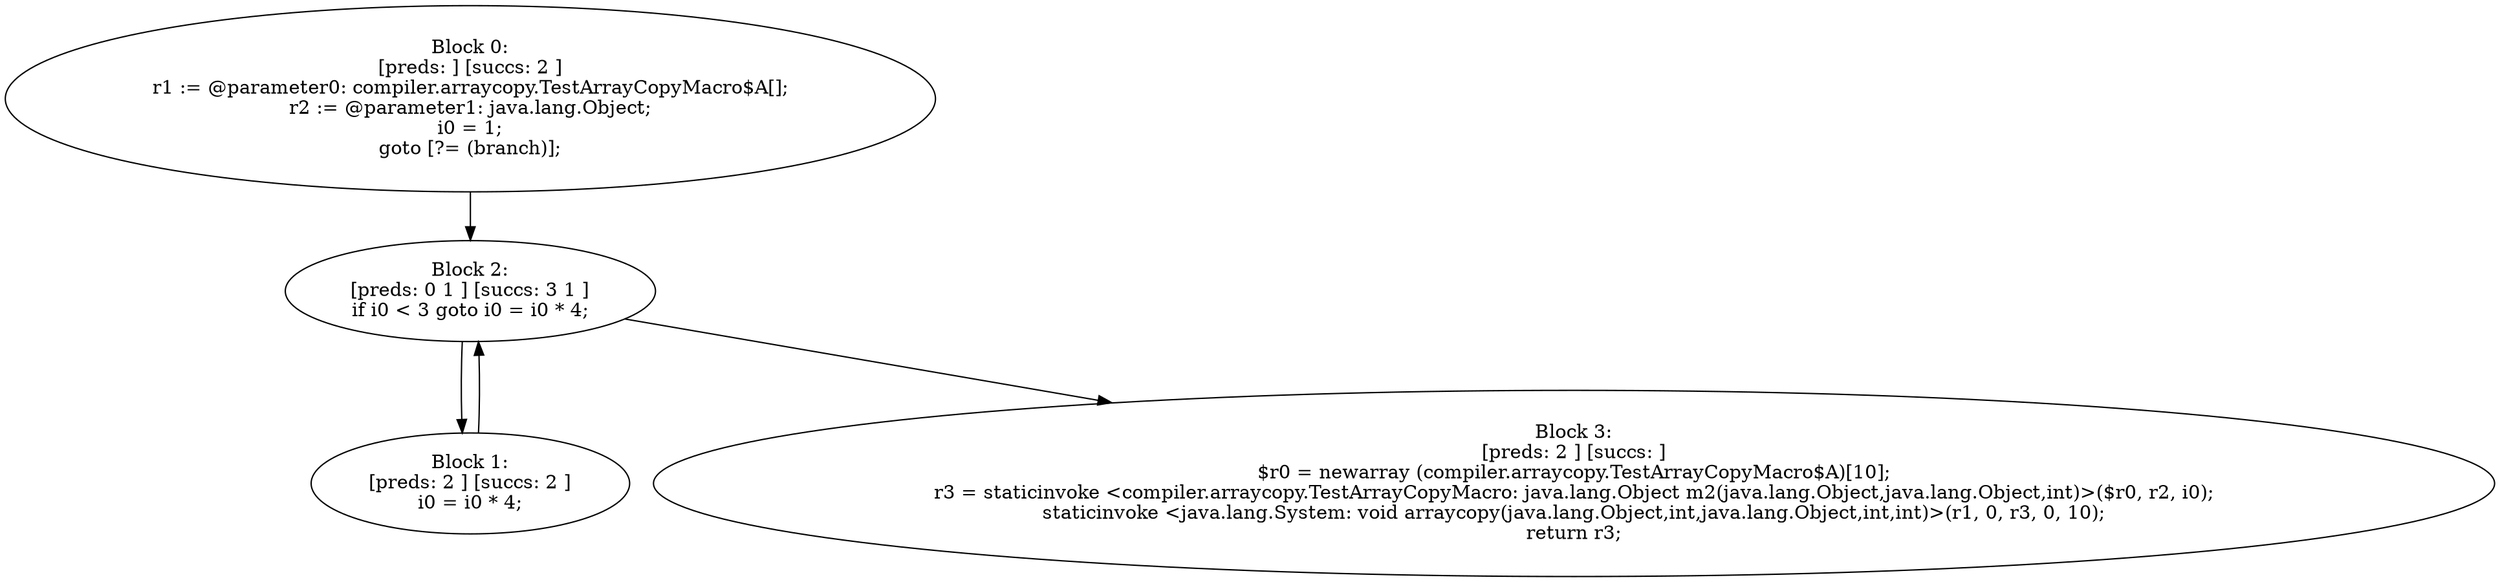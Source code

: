 digraph "unitGraph" {
    "Block 0:
[preds: ] [succs: 2 ]
r1 := @parameter0: compiler.arraycopy.TestArrayCopyMacro$A[];
r2 := @parameter1: java.lang.Object;
i0 = 1;
goto [?= (branch)];
"
    "Block 1:
[preds: 2 ] [succs: 2 ]
i0 = i0 * 4;
"
    "Block 2:
[preds: 0 1 ] [succs: 3 1 ]
if i0 < 3 goto i0 = i0 * 4;
"
    "Block 3:
[preds: 2 ] [succs: ]
$r0 = newarray (compiler.arraycopy.TestArrayCopyMacro$A)[10];
r3 = staticinvoke <compiler.arraycopy.TestArrayCopyMacro: java.lang.Object m2(java.lang.Object,java.lang.Object,int)>($r0, r2, i0);
staticinvoke <java.lang.System: void arraycopy(java.lang.Object,int,java.lang.Object,int,int)>(r1, 0, r3, 0, 10);
return r3;
"
    "Block 0:
[preds: ] [succs: 2 ]
r1 := @parameter0: compiler.arraycopy.TestArrayCopyMacro$A[];
r2 := @parameter1: java.lang.Object;
i0 = 1;
goto [?= (branch)];
"->"Block 2:
[preds: 0 1 ] [succs: 3 1 ]
if i0 < 3 goto i0 = i0 * 4;
";
    "Block 1:
[preds: 2 ] [succs: 2 ]
i0 = i0 * 4;
"->"Block 2:
[preds: 0 1 ] [succs: 3 1 ]
if i0 < 3 goto i0 = i0 * 4;
";
    "Block 2:
[preds: 0 1 ] [succs: 3 1 ]
if i0 < 3 goto i0 = i0 * 4;
"->"Block 3:
[preds: 2 ] [succs: ]
$r0 = newarray (compiler.arraycopy.TestArrayCopyMacro$A)[10];
r3 = staticinvoke <compiler.arraycopy.TestArrayCopyMacro: java.lang.Object m2(java.lang.Object,java.lang.Object,int)>($r0, r2, i0);
staticinvoke <java.lang.System: void arraycopy(java.lang.Object,int,java.lang.Object,int,int)>(r1, 0, r3, 0, 10);
return r3;
";
    "Block 2:
[preds: 0 1 ] [succs: 3 1 ]
if i0 < 3 goto i0 = i0 * 4;
"->"Block 1:
[preds: 2 ] [succs: 2 ]
i0 = i0 * 4;
";
}
